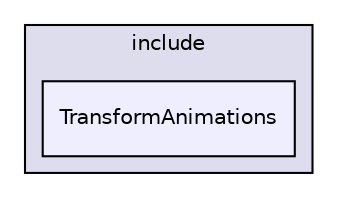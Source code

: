 digraph "C:/Users/Alexandru/Desktop/Git/Project-Kitten-Renderer/Renderer/include/TransformAnimations" {
  compound=true
  node [ fontsize="10", fontname="Helvetica"];
  edge [ labelfontsize="10", labelfontname="Helvetica"];
  subgraph clusterdir_951ba19250c8f5491307a2b8a9640f35 {
    graph [ bgcolor="#ddddee", pencolor="black", label="include" fontname="Helvetica", fontsize="10", URL="dir_951ba19250c8f5491307a2b8a9640f35.html"]
  dir_91f3ad2785c4a7686405fd7b3f980e5e [shape=box, label="TransformAnimations", style="filled", fillcolor="#eeeeff", pencolor="black", URL="dir_91f3ad2785c4a7686405fd7b3f980e5e.html"];
  }
}
